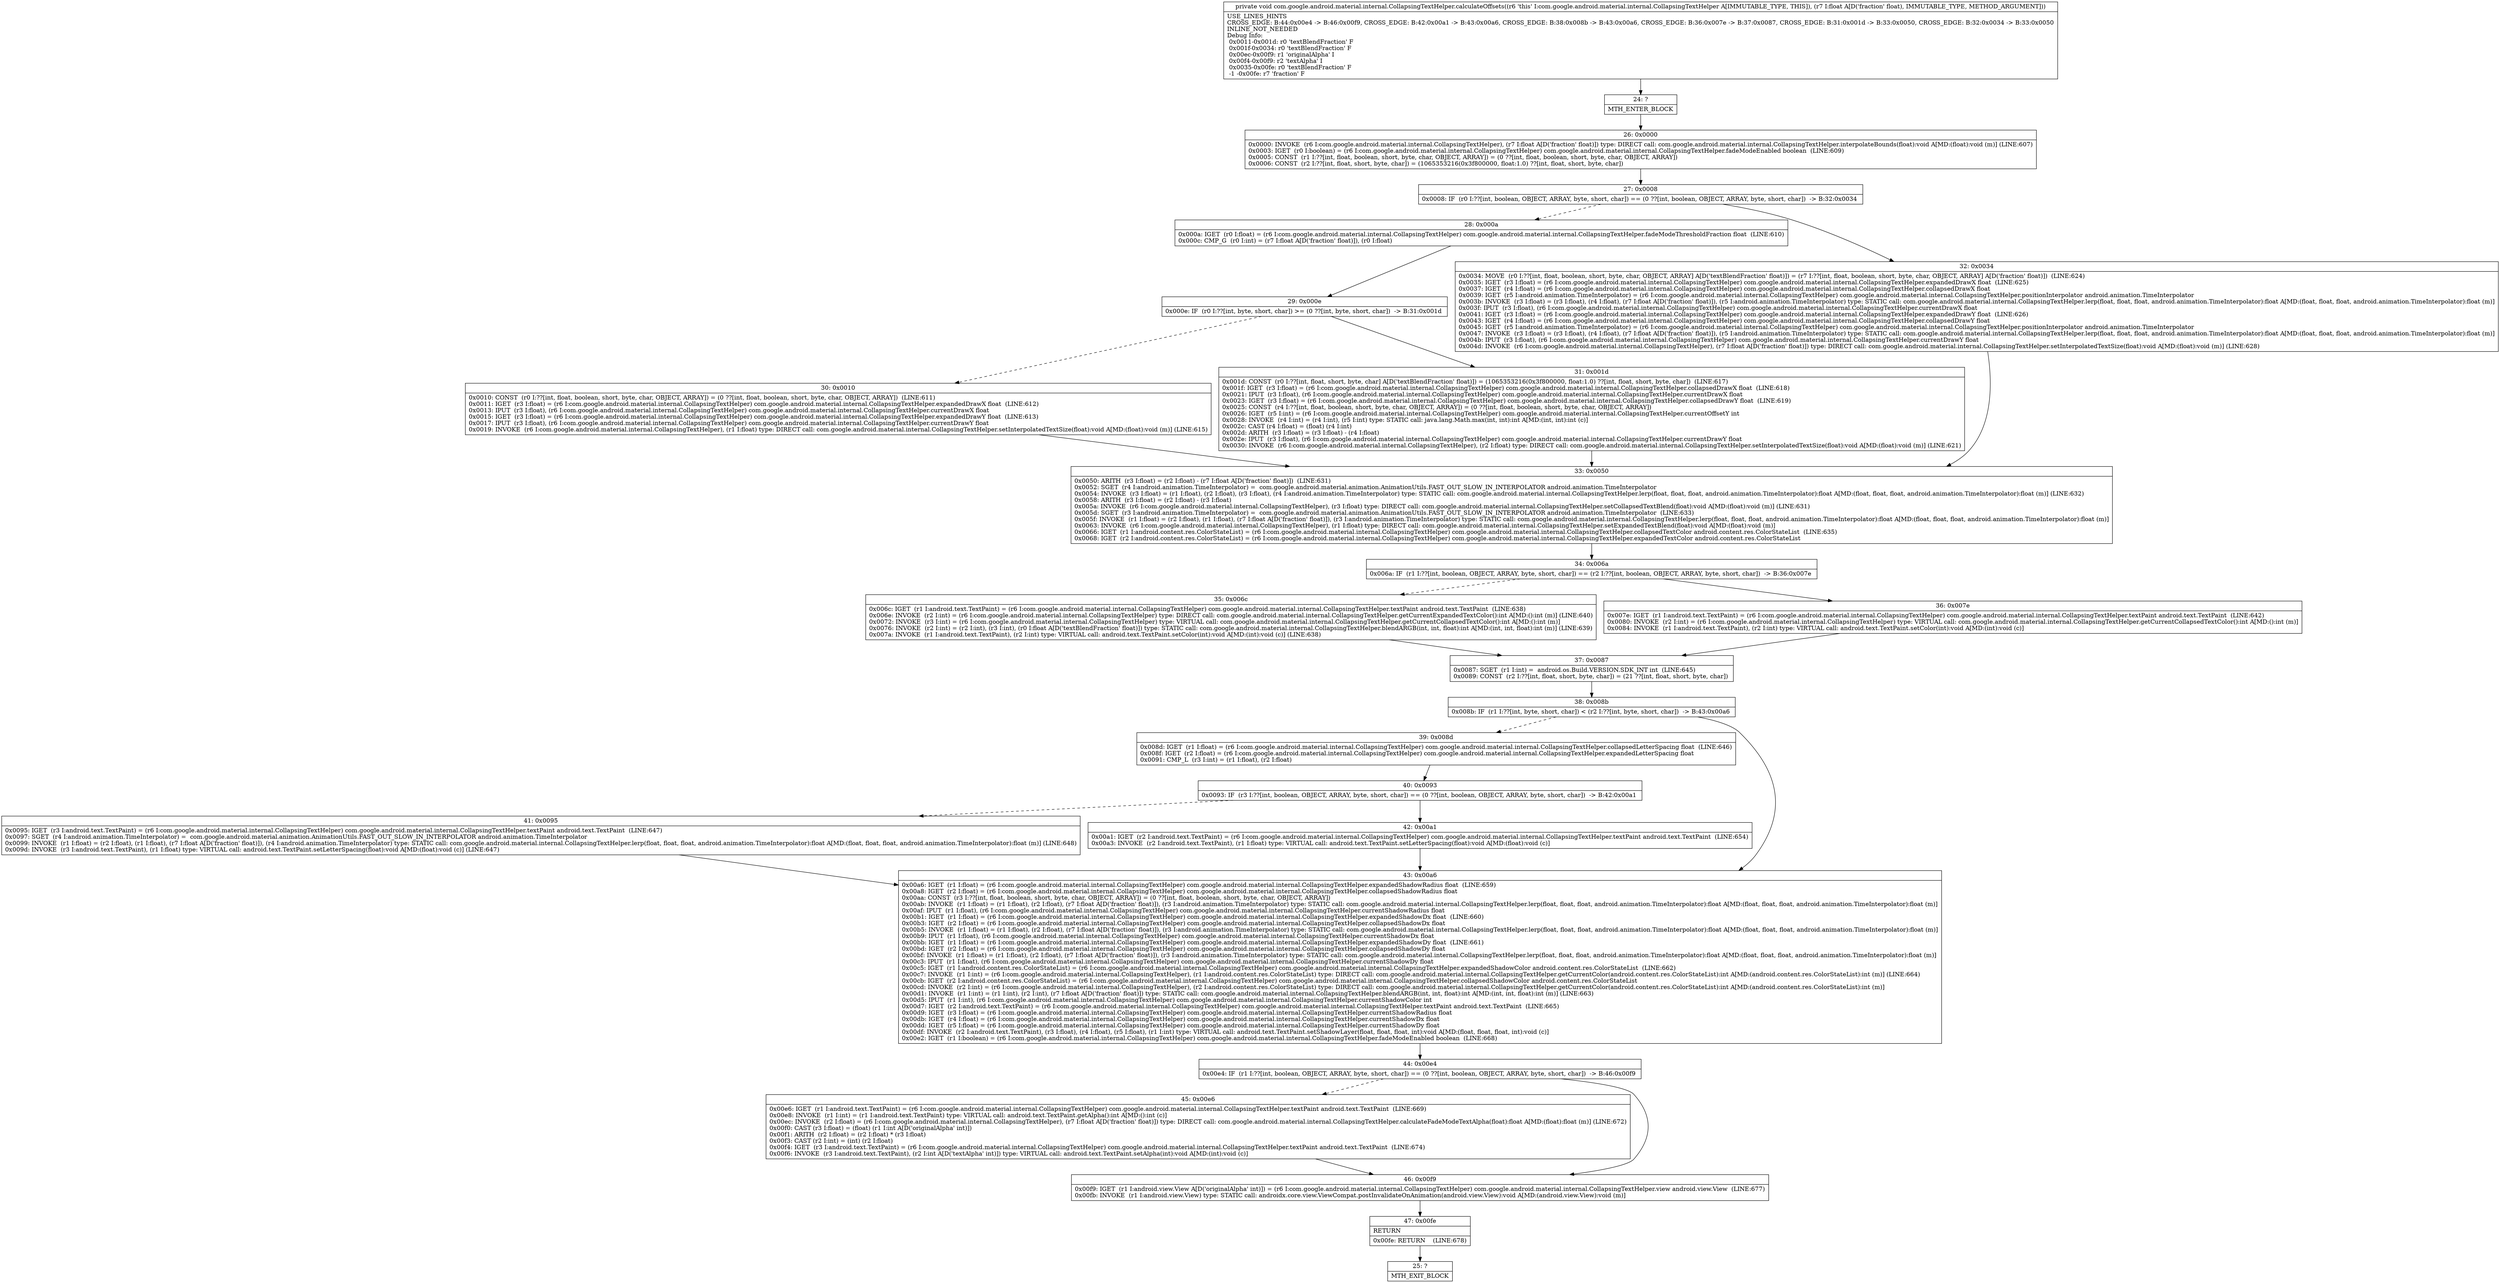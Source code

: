 digraph "CFG forcom.google.android.material.internal.CollapsingTextHelper.calculateOffsets(F)V" {
Node_24 [shape=record,label="{24\:\ ?|MTH_ENTER_BLOCK\l}"];
Node_26 [shape=record,label="{26\:\ 0x0000|0x0000: INVOKE  (r6 I:com.google.android.material.internal.CollapsingTextHelper), (r7 I:float A[D('fraction' float)]) type: DIRECT call: com.google.android.material.internal.CollapsingTextHelper.interpolateBounds(float):void A[MD:(float):void (m)] (LINE:607)\l0x0003: IGET  (r0 I:boolean) = (r6 I:com.google.android.material.internal.CollapsingTextHelper) com.google.android.material.internal.CollapsingTextHelper.fadeModeEnabled boolean  (LINE:609)\l0x0005: CONST  (r1 I:??[int, float, boolean, short, byte, char, OBJECT, ARRAY]) = (0 ??[int, float, boolean, short, byte, char, OBJECT, ARRAY]) \l0x0006: CONST  (r2 I:??[int, float, short, byte, char]) = (1065353216(0x3f800000, float:1.0) ??[int, float, short, byte, char]) \l}"];
Node_27 [shape=record,label="{27\:\ 0x0008|0x0008: IF  (r0 I:??[int, boolean, OBJECT, ARRAY, byte, short, char]) == (0 ??[int, boolean, OBJECT, ARRAY, byte, short, char])  \-\> B:32:0x0034 \l}"];
Node_28 [shape=record,label="{28\:\ 0x000a|0x000a: IGET  (r0 I:float) = (r6 I:com.google.android.material.internal.CollapsingTextHelper) com.google.android.material.internal.CollapsingTextHelper.fadeModeThresholdFraction float  (LINE:610)\l0x000c: CMP_G  (r0 I:int) = (r7 I:float A[D('fraction' float)]), (r0 I:float) \l}"];
Node_29 [shape=record,label="{29\:\ 0x000e|0x000e: IF  (r0 I:??[int, byte, short, char]) \>= (0 ??[int, byte, short, char])  \-\> B:31:0x001d \l}"];
Node_30 [shape=record,label="{30\:\ 0x0010|0x0010: CONST  (r0 I:??[int, float, boolean, short, byte, char, OBJECT, ARRAY]) = (0 ??[int, float, boolean, short, byte, char, OBJECT, ARRAY])  (LINE:611)\l0x0011: IGET  (r3 I:float) = (r6 I:com.google.android.material.internal.CollapsingTextHelper) com.google.android.material.internal.CollapsingTextHelper.expandedDrawX float  (LINE:612)\l0x0013: IPUT  (r3 I:float), (r6 I:com.google.android.material.internal.CollapsingTextHelper) com.google.android.material.internal.CollapsingTextHelper.currentDrawX float \l0x0015: IGET  (r3 I:float) = (r6 I:com.google.android.material.internal.CollapsingTextHelper) com.google.android.material.internal.CollapsingTextHelper.expandedDrawY float  (LINE:613)\l0x0017: IPUT  (r3 I:float), (r6 I:com.google.android.material.internal.CollapsingTextHelper) com.google.android.material.internal.CollapsingTextHelper.currentDrawY float \l0x0019: INVOKE  (r6 I:com.google.android.material.internal.CollapsingTextHelper), (r1 I:float) type: DIRECT call: com.google.android.material.internal.CollapsingTextHelper.setInterpolatedTextSize(float):void A[MD:(float):void (m)] (LINE:615)\l}"];
Node_33 [shape=record,label="{33\:\ 0x0050|0x0050: ARITH  (r3 I:float) = (r2 I:float) \- (r7 I:float A[D('fraction' float)])  (LINE:631)\l0x0052: SGET  (r4 I:android.animation.TimeInterpolator) =  com.google.android.material.animation.AnimationUtils.FAST_OUT_SLOW_IN_INTERPOLATOR android.animation.TimeInterpolator \l0x0054: INVOKE  (r3 I:float) = (r1 I:float), (r2 I:float), (r3 I:float), (r4 I:android.animation.TimeInterpolator) type: STATIC call: com.google.android.material.internal.CollapsingTextHelper.lerp(float, float, float, android.animation.TimeInterpolator):float A[MD:(float, float, float, android.animation.TimeInterpolator):float (m)] (LINE:632)\l0x0058: ARITH  (r3 I:float) = (r2 I:float) \- (r3 I:float) \l0x005a: INVOKE  (r6 I:com.google.android.material.internal.CollapsingTextHelper), (r3 I:float) type: DIRECT call: com.google.android.material.internal.CollapsingTextHelper.setCollapsedTextBlend(float):void A[MD:(float):void (m)] (LINE:631)\l0x005d: SGET  (r3 I:android.animation.TimeInterpolator) =  com.google.android.material.animation.AnimationUtils.FAST_OUT_SLOW_IN_INTERPOLATOR android.animation.TimeInterpolator  (LINE:633)\l0x005f: INVOKE  (r1 I:float) = (r2 I:float), (r1 I:float), (r7 I:float A[D('fraction' float)]), (r3 I:android.animation.TimeInterpolator) type: STATIC call: com.google.android.material.internal.CollapsingTextHelper.lerp(float, float, float, android.animation.TimeInterpolator):float A[MD:(float, float, float, android.animation.TimeInterpolator):float (m)]\l0x0063: INVOKE  (r6 I:com.google.android.material.internal.CollapsingTextHelper), (r1 I:float) type: DIRECT call: com.google.android.material.internal.CollapsingTextHelper.setExpandedTextBlend(float):void A[MD:(float):void (m)]\l0x0066: IGET  (r1 I:android.content.res.ColorStateList) = (r6 I:com.google.android.material.internal.CollapsingTextHelper) com.google.android.material.internal.CollapsingTextHelper.collapsedTextColor android.content.res.ColorStateList  (LINE:635)\l0x0068: IGET  (r2 I:android.content.res.ColorStateList) = (r6 I:com.google.android.material.internal.CollapsingTextHelper) com.google.android.material.internal.CollapsingTextHelper.expandedTextColor android.content.res.ColorStateList \l}"];
Node_34 [shape=record,label="{34\:\ 0x006a|0x006a: IF  (r1 I:??[int, boolean, OBJECT, ARRAY, byte, short, char]) == (r2 I:??[int, boolean, OBJECT, ARRAY, byte, short, char])  \-\> B:36:0x007e \l}"];
Node_35 [shape=record,label="{35\:\ 0x006c|0x006c: IGET  (r1 I:android.text.TextPaint) = (r6 I:com.google.android.material.internal.CollapsingTextHelper) com.google.android.material.internal.CollapsingTextHelper.textPaint android.text.TextPaint  (LINE:638)\l0x006e: INVOKE  (r2 I:int) = (r6 I:com.google.android.material.internal.CollapsingTextHelper) type: DIRECT call: com.google.android.material.internal.CollapsingTextHelper.getCurrentExpandedTextColor():int A[MD:():int (m)] (LINE:640)\l0x0072: INVOKE  (r3 I:int) = (r6 I:com.google.android.material.internal.CollapsingTextHelper) type: VIRTUAL call: com.google.android.material.internal.CollapsingTextHelper.getCurrentCollapsedTextColor():int A[MD:():int (m)]\l0x0076: INVOKE  (r2 I:int) = (r2 I:int), (r3 I:int), (r0 I:float A[D('textBlendFraction' float)]) type: STATIC call: com.google.android.material.internal.CollapsingTextHelper.blendARGB(int, int, float):int A[MD:(int, int, float):int (m)] (LINE:639)\l0x007a: INVOKE  (r1 I:android.text.TextPaint), (r2 I:int) type: VIRTUAL call: android.text.TextPaint.setColor(int):void A[MD:(int):void (c)] (LINE:638)\l}"];
Node_37 [shape=record,label="{37\:\ 0x0087|0x0087: SGET  (r1 I:int) =  android.os.Build.VERSION.SDK_INT int  (LINE:645)\l0x0089: CONST  (r2 I:??[int, float, short, byte, char]) = (21 ??[int, float, short, byte, char]) \l}"];
Node_38 [shape=record,label="{38\:\ 0x008b|0x008b: IF  (r1 I:??[int, byte, short, char]) \< (r2 I:??[int, byte, short, char])  \-\> B:43:0x00a6 \l}"];
Node_39 [shape=record,label="{39\:\ 0x008d|0x008d: IGET  (r1 I:float) = (r6 I:com.google.android.material.internal.CollapsingTextHelper) com.google.android.material.internal.CollapsingTextHelper.collapsedLetterSpacing float  (LINE:646)\l0x008f: IGET  (r2 I:float) = (r6 I:com.google.android.material.internal.CollapsingTextHelper) com.google.android.material.internal.CollapsingTextHelper.expandedLetterSpacing float \l0x0091: CMP_L  (r3 I:int) = (r1 I:float), (r2 I:float) \l}"];
Node_40 [shape=record,label="{40\:\ 0x0093|0x0093: IF  (r3 I:??[int, boolean, OBJECT, ARRAY, byte, short, char]) == (0 ??[int, boolean, OBJECT, ARRAY, byte, short, char])  \-\> B:42:0x00a1 \l}"];
Node_41 [shape=record,label="{41\:\ 0x0095|0x0095: IGET  (r3 I:android.text.TextPaint) = (r6 I:com.google.android.material.internal.CollapsingTextHelper) com.google.android.material.internal.CollapsingTextHelper.textPaint android.text.TextPaint  (LINE:647)\l0x0097: SGET  (r4 I:android.animation.TimeInterpolator) =  com.google.android.material.animation.AnimationUtils.FAST_OUT_SLOW_IN_INTERPOLATOR android.animation.TimeInterpolator \l0x0099: INVOKE  (r1 I:float) = (r2 I:float), (r1 I:float), (r7 I:float A[D('fraction' float)]), (r4 I:android.animation.TimeInterpolator) type: STATIC call: com.google.android.material.internal.CollapsingTextHelper.lerp(float, float, float, android.animation.TimeInterpolator):float A[MD:(float, float, float, android.animation.TimeInterpolator):float (m)] (LINE:648)\l0x009d: INVOKE  (r3 I:android.text.TextPaint), (r1 I:float) type: VIRTUAL call: android.text.TextPaint.setLetterSpacing(float):void A[MD:(float):void (c)] (LINE:647)\l}"];
Node_42 [shape=record,label="{42\:\ 0x00a1|0x00a1: IGET  (r2 I:android.text.TextPaint) = (r6 I:com.google.android.material.internal.CollapsingTextHelper) com.google.android.material.internal.CollapsingTextHelper.textPaint android.text.TextPaint  (LINE:654)\l0x00a3: INVOKE  (r2 I:android.text.TextPaint), (r1 I:float) type: VIRTUAL call: android.text.TextPaint.setLetterSpacing(float):void A[MD:(float):void (c)]\l}"];
Node_43 [shape=record,label="{43\:\ 0x00a6|0x00a6: IGET  (r1 I:float) = (r6 I:com.google.android.material.internal.CollapsingTextHelper) com.google.android.material.internal.CollapsingTextHelper.expandedShadowRadius float  (LINE:659)\l0x00a8: IGET  (r2 I:float) = (r6 I:com.google.android.material.internal.CollapsingTextHelper) com.google.android.material.internal.CollapsingTextHelper.collapsedShadowRadius float \l0x00aa: CONST  (r3 I:??[int, float, boolean, short, byte, char, OBJECT, ARRAY]) = (0 ??[int, float, boolean, short, byte, char, OBJECT, ARRAY]) \l0x00ab: INVOKE  (r1 I:float) = (r1 I:float), (r2 I:float), (r7 I:float A[D('fraction' float)]), (r3 I:android.animation.TimeInterpolator) type: STATIC call: com.google.android.material.internal.CollapsingTextHelper.lerp(float, float, float, android.animation.TimeInterpolator):float A[MD:(float, float, float, android.animation.TimeInterpolator):float (m)]\l0x00af: IPUT  (r1 I:float), (r6 I:com.google.android.material.internal.CollapsingTextHelper) com.google.android.material.internal.CollapsingTextHelper.currentShadowRadius float \l0x00b1: IGET  (r1 I:float) = (r6 I:com.google.android.material.internal.CollapsingTextHelper) com.google.android.material.internal.CollapsingTextHelper.expandedShadowDx float  (LINE:660)\l0x00b3: IGET  (r2 I:float) = (r6 I:com.google.android.material.internal.CollapsingTextHelper) com.google.android.material.internal.CollapsingTextHelper.collapsedShadowDx float \l0x00b5: INVOKE  (r1 I:float) = (r1 I:float), (r2 I:float), (r7 I:float A[D('fraction' float)]), (r3 I:android.animation.TimeInterpolator) type: STATIC call: com.google.android.material.internal.CollapsingTextHelper.lerp(float, float, float, android.animation.TimeInterpolator):float A[MD:(float, float, float, android.animation.TimeInterpolator):float (m)]\l0x00b9: IPUT  (r1 I:float), (r6 I:com.google.android.material.internal.CollapsingTextHelper) com.google.android.material.internal.CollapsingTextHelper.currentShadowDx float \l0x00bb: IGET  (r1 I:float) = (r6 I:com.google.android.material.internal.CollapsingTextHelper) com.google.android.material.internal.CollapsingTextHelper.expandedShadowDy float  (LINE:661)\l0x00bd: IGET  (r2 I:float) = (r6 I:com.google.android.material.internal.CollapsingTextHelper) com.google.android.material.internal.CollapsingTextHelper.collapsedShadowDy float \l0x00bf: INVOKE  (r1 I:float) = (r1 I:float), (r2 I:float), (r7 I:float A[D('fraction' float)]), (r3 I:android.animation.TimeInterpolator) type: STATIC call: com.google.android.material.internal.CollapsingTextHelper.lerp(float, float, float, android.animation.TimeInterpolator):float A[MD:(float, float, float, android.animation.TimeInterpolator):float (m)]\l0x00c3: IPUT  (r1 I:float), (r6 I:com.google.android.material.internal.CollapsingTextHelper) com.google.android.material.internal.CollapsingTextHelper.currentShadowDy float \l0x00c5: IGET  (r1 I:android.content.res.ColorStateList) = (r6 I:com.google.android.material.internal.CollapsingTextHelper) com.google.android.material.internal.CollapsingTextHelper.expandedShadowColor android.content.res.ColorStateList  (LINE:662)\l0x00c7: INVOKE  (r1 I:int) = (r6 I:com.google.android.material.internal.CollapsingTextHelper), (r1 I:android.content.res.ColorStateList) type: DIRECT call: com.google.android.material.internal.CollapsingTextHelper.getCurrentColor(android.content.res.ColorStateList):int A[MD:(android.content.res.ColorStateList):int (m)] (LINE:664)\l0x00cb: IGET  (r2 I:android.content.res.ColorStateList) = (r6 I:com.google.android.material.internal.CollapsingTextHelper) com.google.android.material.internal.CollapsingTextHelper.collapsedShadowColor android.content.res.ColorStateList \l0x00cd: INVOKE  (r2 I:int) = (r6 I:com.google.android.material.internal.CollapsingTextHelper), (r2 I:android.content.res.ColorStateList) type: DIRECT call: com.google.android.material.internal.CollapsingTextHelper.getCurrentColor(android.content.res.ColorStateList):int A[MD:(android.content.res.ColorStateList):int (m)]\l0x00d1: INVOKE  (r1 I:int) = (r1 I:int), (r2 I:int), (r7 I:float A[D('fraction' float)]) type: STATIC call: com.google.android.material.internal.CollapsingTextHelper.blendARGB(int, int, float):int A[MD:(int, int, float):int (m)] (LINE:663)\l0x00d5: IPUT  (r1 I:int), (r6 I:com.google.android.material.internal.CollapsingTextHelper) com.google.android.material.internal.CollapsingTextHelper.currentShadowColor int \l0x00d7: IGET  (r2 I:android.text.TextPaint) = (r6 I:com.google.android.material.internal.CollapsingTextHelper) com.google.android.material.internal.CollapsingTextHelper.textPaint android.text.TextPaint  (LINE:665)\l0x00d9: IGET  (r3 I:float) = (r6 I:com.google.android.material.internal.CollapsingTextHelper) com.google.android.material.internal.CollapsingTextHelper.currentShadowRadius float \l0x00db: IGET  (r4 I:float) = (r6 I:com.google.android.material.internal.CollapsingTextHelper) com.google.android.material.internal.CollapsingTextHelper.currentShadowDx float \l0x00dd: IGET  (r5 I:float) = (r6 I:com.google.android.material.internal.CollapsingTextHelper) com.google.android.material.internal.CollapsingTextHelper.currentShadowDy float \l0x00df: INVOKE  (r2 I:android.text.TextPaint), (r3 I:float), (r4 I:float), (r5 I:float), (r1 I:int) type: VIRTUAL call: android.text.TextPaint.setShadowLayer(float, float, float, int):void A[MD:(float, float, float, int):void (c)]\l0x00e2: IGET  (r1 I:boolean) = (r6 I:com.google.android.material.internal.CollapsingTextHelper) com.google.android.material.internal.CollapsingTextHelper.fadeModeEnabled boolean  (LINE:668)\l}"];
Node_44 [shape=record,label="{44\:\ 0x00e4|0x00e4: IF  (r1 I:??[int, boolean, OBJECT, ARRAY, byte, short, char]) == (0 ??[int, boolean, OBJECT, ARRAY, byte, short, char])  \-\> B:46:0x00f9 \l}"];
Node_45 [shape=record,label="{45\:\ 0x00e6|0x00e6: IGET  (r1 I:android.text.TextPaint) = (r6 I:com.google.android.material.internal.CollapsingTextHelper) com.google.android.material.internal.CollapsingTextHelper.textPaint android.text.TextPaint  (LINE:669)\l0x00e8: INVOKE  (r1 I:int) = (r1 I:android.text.TextPaint) type: VIRTUAL call: android.text.TextPaint.getAlpha():int A[MD:():int (c)]\l0x00ec: INVOKE  (r2 I:float) = (r6 I:com.google.android.material.internal.CollapsingTextHelper), (r7 I:float A[D('fraction' float)]) type: DIRECT call: com.google.android.material.internal.CollapsingTextHelper.calculateFadeModeTextAlpha(float):float A[MD:(float):float (m)] (LINE:672)\l0x00f0: CAST (r3 I:float) = (float) (r1 I:int A[D('originalAlpha' int)]) \l0x00f1: ARITH  (r2 I:float) = (r2 I:float) * (r3 I:float) \l0x00f3: CAST (r2 I:int) = (int) (r2 I:float) \l0x00f4: IGET  (r3 I:android.text.TextPaint) = (r6 I:com.google.android.material.internal.CollapsingTextHelper) com.google.android.material.internal.CollapsingTextHelper.textPaint android.text.TextPaint  (LINE:674)\l0x00f6: INVOKE  (r3 I:android.text.TextPaint), (r2 I:int A[D('textAlpha' int)]) type: VIRTUAL call: android.text.TextPaint.setAlpha(int):void A[MD:(int):void (c)]\l}"];
Node_46 [shape=record,label="{46\:\ 0x00f9|0x00f9: IGET  (r1 I:android.view.View A[D('originalAlpha' int)]) = (r6 I:com.google.android.material.internal.CollapsingTextHelper) com.google.android.material.internal.CollapsingTextHelper.view android.view.View  (LINE:677)\l0x00fb: INVOKE  (r1 I:android.view.View) type: STATIC call: androidx.core.view.ViewCompat.postInvalidateOnAnimation(android.view.View):void A[MD:(android.view.View):void (m)]\l}"];
Node_47 [shape=record,label="{47\:\ 0x00fe|RETURN\l|0x00fe: RETURN    (LINE:678)\l}"];
Node_25 [shape=record,label="{25\:\ ?|MTH_EXIT_BLOCK\l}"];
Node_36 [shape=record,label="{36\:\ 0x007e|0x007e: IGET  (r1 I:android.text.TextPaint) = (r6 I:com.google.android.material.internal.CollapsingTextHelper) com.google.android.material.internal.CollapsingTextHelper.textPaint android.text.TextPaint  (LINE:642)\l0x0080: INVOKE  (r2 I:int) = (r6 I:com.google.android.material.internal.CollapsingTextHelper) type: VIRTUAL call: com.google.android.material.internal.CollapsingTextHelper.getCurrentCollapsedTextColor():int A[MD:():int (m)]\l0x0084: INVOKE  (r1 I:android.text.TextPaint), (r2 I:int) type: VIRTUAL call: android.text.TextPaint.setColor(int):void A[MD:(int):void (c)]\l}"];
Node_31 [shape=record,label="{31\:\ 0x001d|0x001d: CONST  (r0 I:??[int, float, short, byte, char] A[D('textBlendFraction' float)]) = (1065353216(0x3f800000, float:1.0) ??[int, float, short, byte, char])  (LINE:617)\l0x001f: IGET  (r3 I:float) = (r6 I:com.google.android.material.internal.CollapsingTextHelper) com.google.android.material.internal.CollapsingTextHelper.collapsedDrawX float  (LINE:618)\l0x0021: IPUT  (r3 I:float), (r6 I:com.google.android.material.internal.CollapsingTextHelper) com.google.android.material.internal.CollapsingTextHelper.currentDrawX float \l0x0023: IGET  (r3 I:float) = (r6 I:com.google.android.material.internal.CollapsingTextHelper) com.google.android.material.internal.CollapsingTextHelper.collapsedDrawY float  (LINE:619)\l0x0025: CONST  (r4 I:??[int, float, boolean, short, byte, char, OBJECT, ARRAY]) = (0 ??[int, float, boolean, short, byte, char, OBJECT, ARRAY]) \l0x0026: IGET  (r5 I:int) = (r6 I:com.google.android.material.internal.CollapsingTextHelper) com.google.android.material.internal.CollapsingTextHelper.currentOffsetY int \l0x0028: INVOKE  (r4 I:int) = (r4 I:int), (r5 I:int) type: STATIC call: java.lang.Math.max(int, int):int A[MD:(int, int):int (c)]\l0x002c: CAST (r4 I:float) = (float) (r4 I:int) \l0x002d: ARITH  (r3 I:float) = (r3 I:float) \- (r4 I:float) \l0x002e: IPUT  (r3 I:float), (r6 I:com.google.android.material.internal.CollapsingTextHelper) com.google.android.material.internal.CollapsingTextHelper.currentDrawY float \l0x0030: INVOKE  (r6 I:com.google.android.material.internal.CollapsingTextHelper), (r2 I:float) type: DIRECT call: com.google.android.material.internal.CollapsingTextHelper.setInterpolatedTextSize(float):void A[MD:(float):void (m)] (LINE:621)\l}"];
Node_32 [shape=record,label="{32\:\ 0x0034|0x0034: MOVE  (r0 I:??[int, float, boolean, short, byte, char, OBJECT, ARRAY] A[D('textBlendFraction' float)]) = (r7 I:??[int, float, boolean, short, byte, char, OBJECT, ARRAY] A[D('fraction' float)])  (LINE:624)\l0x0035: IGET  (r3 I:float) = (r6 I:com.google.android.material.internal.CollapsingTextHelper) com.google.android.material.internal.CollapsingTextHelper.expandedDrawX float  (LINE:625)\l0x0037: IGET  (r4 I:float) = (r6 I:com.google.android.material.internal.CollapsingTextHelper) com.google.android.material.internal.CollapsingTextHelper.collapsedDrawX float \l0x0039: IGET  (r5 I:android.animation.TimeInterpolator) = (r6 I:com.google.android.material.internal.CollapsingTextHelper) com.google.android.material.internal.CollapsingTextHelper.positionInterpolator android.animation.TimeInterpolator \l0x003b: INVOKE  (r3 I:float) = (r3 I:float), (r4 I:float), (r7 I:float A[D('fraction' float)]), (r5 I:android.animation.TimeInterpolator) type: STATIC call: com.google.android.material.internal.CollapsingTextHelper.lerp(float, float, float, android.animation.TimeInterpolator):float A[MD:(float, float, float, android.animation.TimeInterpolator):float (m)]\l0x003f: IPUT  (r3 I:float), (r6 I:com.google.android.material.internal.CollapsingTextHelper) com.google.android.material.internal.CollapsingTextHelper.currentDrawX float \l0x0041: IGET  (r3 I:float) = (r6 I:com.google.android.material.internal.CollapsingTextHelper) com.google.android.material.internal.CollapsingTextHelper.expandedDrawY float  (LINE:626)\l0x0043: IGET  (r4 I:float) = (r6 I:com.google.android.material.internal.CollapsingTextHelper) com.google.android.material.internal.CollapsingTextHelper.collapsedDrawY float \l0x0045: IGET  (r5 I:android.animation.TimeInterpolator) = (r6 I:com.google.android.material.internal.CollapsingTextHelper) com.google.android.material.internal.CollapsingTextHelper.positionInterpolator android.animation.TimeInterpolator \l0x0047: INVOKE  (r3 I:float) = (r3 I:float), (r4 I:float), (r7 I:float A[D('fraction' float)]), (r5 I:android.animation.TimeInterpolator) type: STATIC call: com.google.android.material.internal.CollapsingTextHelper.lerp(float, float, float, android.animation.TimeInterpolator):float A[MD:(float, float, float, android.animation.TimeInterpolator):float (m)]\l0x004b: IPUT  (r3 I:float), (r6 I:com.google.android.material.internal.CollapsingTextHelper) com.google.android.material.internal.CollapsingTextHelper.currentDrawY float \l0x004d: INVOKE  (r6 I:com.google.android.material.internal.CollapsingTextHelper), (r7 I:float A[D('fraction' float)]) type: DIRECT call: com.google.android.material.internal.CollapsingTextHelper.setInterpolatedTextSize(float):void A[MD:(float):void (m)] (LINE:628)\l}"];
MethodNode[shape=record,label="{private void com.google.android.material.internal.CollapsingTextHelper.calculateOffsets((r6 'this' I:com.google.android.material.internal.CollapsingTextHelper A[IMMUTABLE_TYPE, THIS]), (r7 I:float A[D('fraction' float), IMMUTABLE_TYPE, METHOD_ARGUMENT]))  | USE_LINES_HINTS\lCROSS_EDGE: B:44:0x00e4 \-\> B:46:0x00f9, CROSS_EDGE: B:42:0x00a1 \-\> B:43:0x00a6, CROSS_EDGE: B:38:0x008b \-\> B:43:0x00a6, CROSS_EDGE: B:36:0x007e \-\> B:37:0x0087, CROSS_EDGE: B:31:0x001d \-\> B:33:0x0050, CROSS_EDGE: B:32:0x0034 \-\> B:33:0x0050\lINLINE_NOT_NEEDED\lDebug Info:\l  0x0011\-0x001d: r0 'textBlendFraction' F\l  0x001f\-0x0034: r0 'textBlendFraction' F\l  0x00ec\-0x00f9: r1 'originalAlpha' I\l  0x00f4\-0x00f9: r2 'textAlpha' I\l  0x0035\-0x00fe: r0 'textBlendFraction' F\l  \-1 \-0x00fe: r7 'fraction' F\l}"];
MethodNode -> Node_24;Node_24 -> Node_26;
Node_26 -> Node_27;
Node_27 -> Node_28[style=dashed];
Node_27 -> Node_32;
Node_28 -> Node_29;
Node_29 -> Node_30[style=dashed];
Node_29 -> Node_31;
Node_30 -> Node_33;
Node_33 -> Node_34;
Node_34 -> Node_35[style=dashed];
Node_34 -> Node_36;
Node_35 -> Node_37;
Node_37 -> Node_38;
Node_38 -> Node_39[style=dashed];
Node_38 -> Node_43;
Node_39 -> Node_40;
Node_40 -> Node_41[style=dashed];
Node_40 -> Node_42;
Node_41 -> Node_43;
Node_42 -> Node_43;
Node_43 -> Node_44;
Node_44 -> Node_45[style=dashed];
Node_44 -> Node_46;
Node_45 -> Node_46;
Node_46 -> Node_47;
Node_47 -> Node_25;
Node_36 -> Node_37;
Node_31 -> Node_33;
Node_32 -> Node_33;
}


